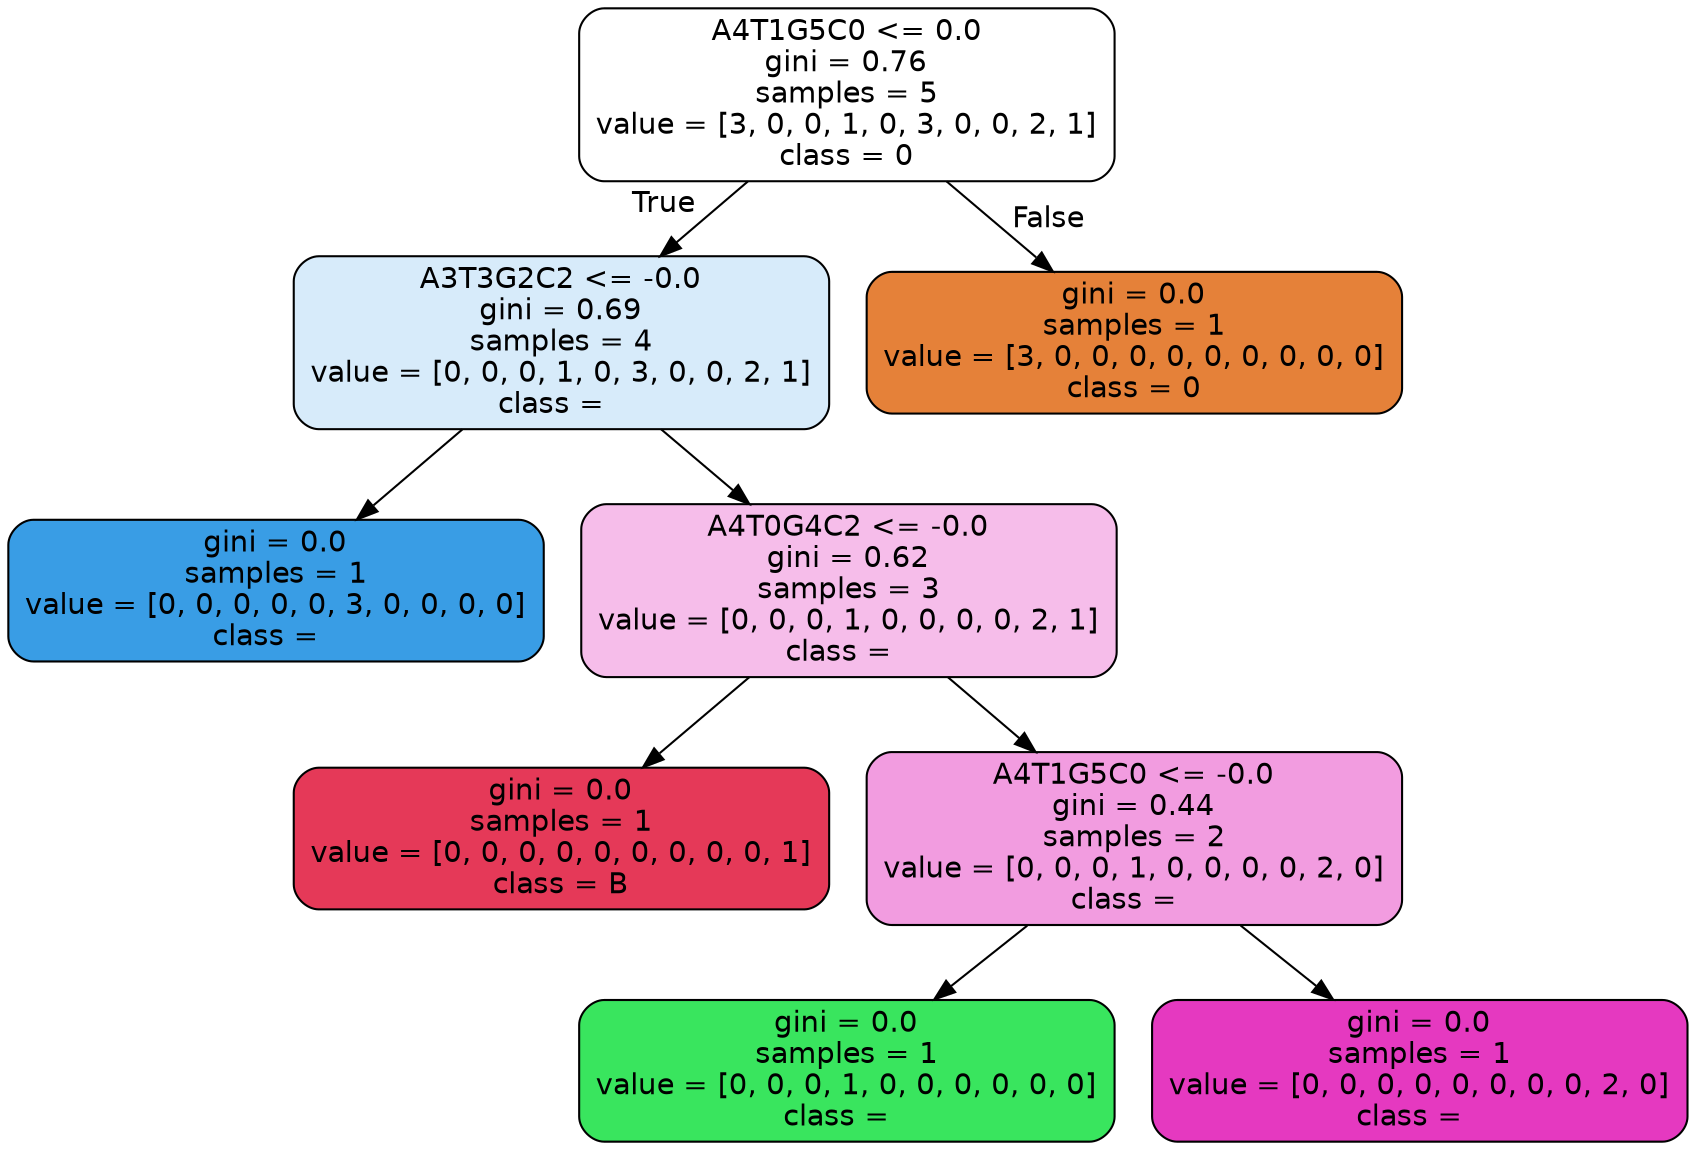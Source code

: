 digraph Tree {
node [shape=box, style="filled, rounded", color="black", fontname="helvetica"] ;
edge [fontname="helvetica"] ;
0 [label="A4T1G5C0 <= 0.0\ngini = 0.76\nsamples = 5\nvalue = [3, 0, 0, 1, 0, 3, 0, 0, 2, 1]\nclass = 0", fillcolor="#ffffff"] ;
1 [label="A3T3G2C2 <= -0.0\ngini = 0.69\nsamples = 4\nvalue = [0, 0, 0, 1, 0, 3, 0, 0, 2, 1]\nclass =  ", fillcolor="#d7ebfa"] ;
0 -> 1 [labeldistance=2.5, labelangle=45, headlabel="True"] ;
2 [label="gini = 0.0\nsamples = 1\nvalue = [0, 0, 0, 0, 0, 3, 0, 0, 0, 0]\nclass =  ", fillcolor="#399de5"] ;
1 -> 2 ;
3 [label="A4T0G4C2 <= -0.0\ngini = 0.62\nsamples = 3\nvalue = [0, 0, 0, 1, 0, 0, 0, 0, 2, 1]\nclass =  ", fillcolor="#f6bdea"] ;
1 -> 3 ;
4 [label="gini = 0.0\nsamples = 1\nvalue = [0, 0, 0, 0, 0, 0, 0, 0, 0, 1]\nclass = B", fillcolor="#e53958"] ;
3 -> 4 ;
5 [label="A4T1G5C0 <= -0.0\ngini = 0.44\nsamples = 2\nvalue = [0, 0, 0, 1, 0, 0, 0, 0, 2, 0]\nclass =  ", fillcolor="#f29ce0"] ;
3 -> 5 ;
6 [label="gini = 0.0\nsamples = 1\nvalue = [0, 0, 0, 1, 0, 0, 0, 0, 0, 0]\nclass =  ", fillcolor="#39e55e"] ;
5 -> 6 ;
7 [label="gini = 0.0\nsamples = 1\nvalue = [0, 0, 0, 0, 0, 0, 0, 0, 2, 0]\nclass =  ", fillcolor="#e539c0"] ;
5 -> 7 ;
8 [label="gini = 0.0\nsamples = 1\nvalue = [3, 0, 0, 0, 0, 0, 0, 0, 0, 0]\nclass = 0", fillcolor="#e58139"] ;
0 -> 8 [labeldistance=2.5, labelangle=-45, headlabel="False"] ;
}